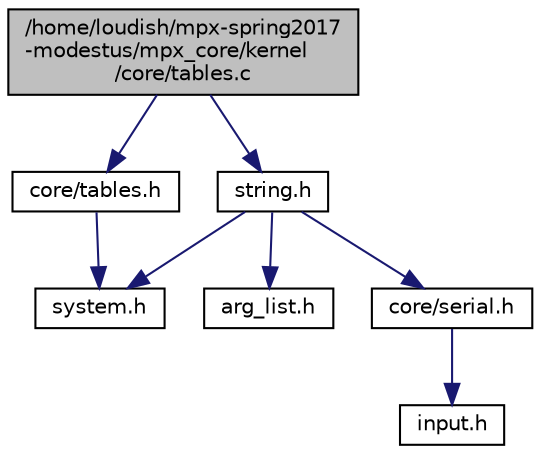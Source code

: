 digraph "/home/loudish/mpx-spring2017-modestus/mpx_core/kernel/core/tables.c"
{
  edge [fontname="Helvetica",fontsize="10",labelfontname="Helvetica",labelfontsize="10"];
  node [fontname="Helvetica",fontsize="10",shape=record];
  Node1 [label="/home/loudish/mpx-spring2017\l-modestus/mpx_core/kernel\l/core/tables.c",height=0.2,width=0.4,color="black", fillcolor="grey75", style="filled", fontcolor="black"];
  Node1 -> Node2 [color="midnightblue",fontsize="10",style="solid",fontname="Helvetica"];
  Node2 [label="string.h",height=0.2,width=0.4,color="black", fillcolor="white", style="filled",URL="$string_8h.html"];
  Node2 -> Node3 [color="midnightblue",fontsize="10",style="solid",fontname="Helvetica"];
  Node3 [label="system.h",height=0.2,width=0.4,color="black", fillcolor="white", style="filled",URL="$system_8h.html"];
  Node2 -> Node4 [color="midnightblue",fontsize="10",style="solid",fontname="Helvetica"];
  Node4 [label="arg_list.h",height=0.2,width=0.4,color="black", fillcolor="white", style="filled",URL="$arg__list_8h.html"];
  Node2 -> Node5 [color="midnightblue",fontsize="10",style="solid",fontname="Helvetica"];
  Node5 [label="core/serial.h",height=0.2,width=0.4,color="black", fillcolor="white", style="filled",URL="$serial_8h.html"];
  Node5 -> Node6 [color="midnightblue",fontsize="10",style="solid",fontname="Helvetica"];
  Node6 [label="input.h",height=0.2,width=0.4,color="black", fillcolor="white", style="filled",URL="$input_8h.html"];
  Node1 -> Node7 [color="midnightblue",fontsize="10",style="solid",fontname="Helvetica"];
  Node7 [label="core/tables.h",height=0.2,width=0.4,color="black", fillcolor="white", style="filled",URL="$tables_8h.html"];
  Node7 -> Node3 [color="midnightblue",fontsize="10",style="solid",fontname="Helvetica"];
}
